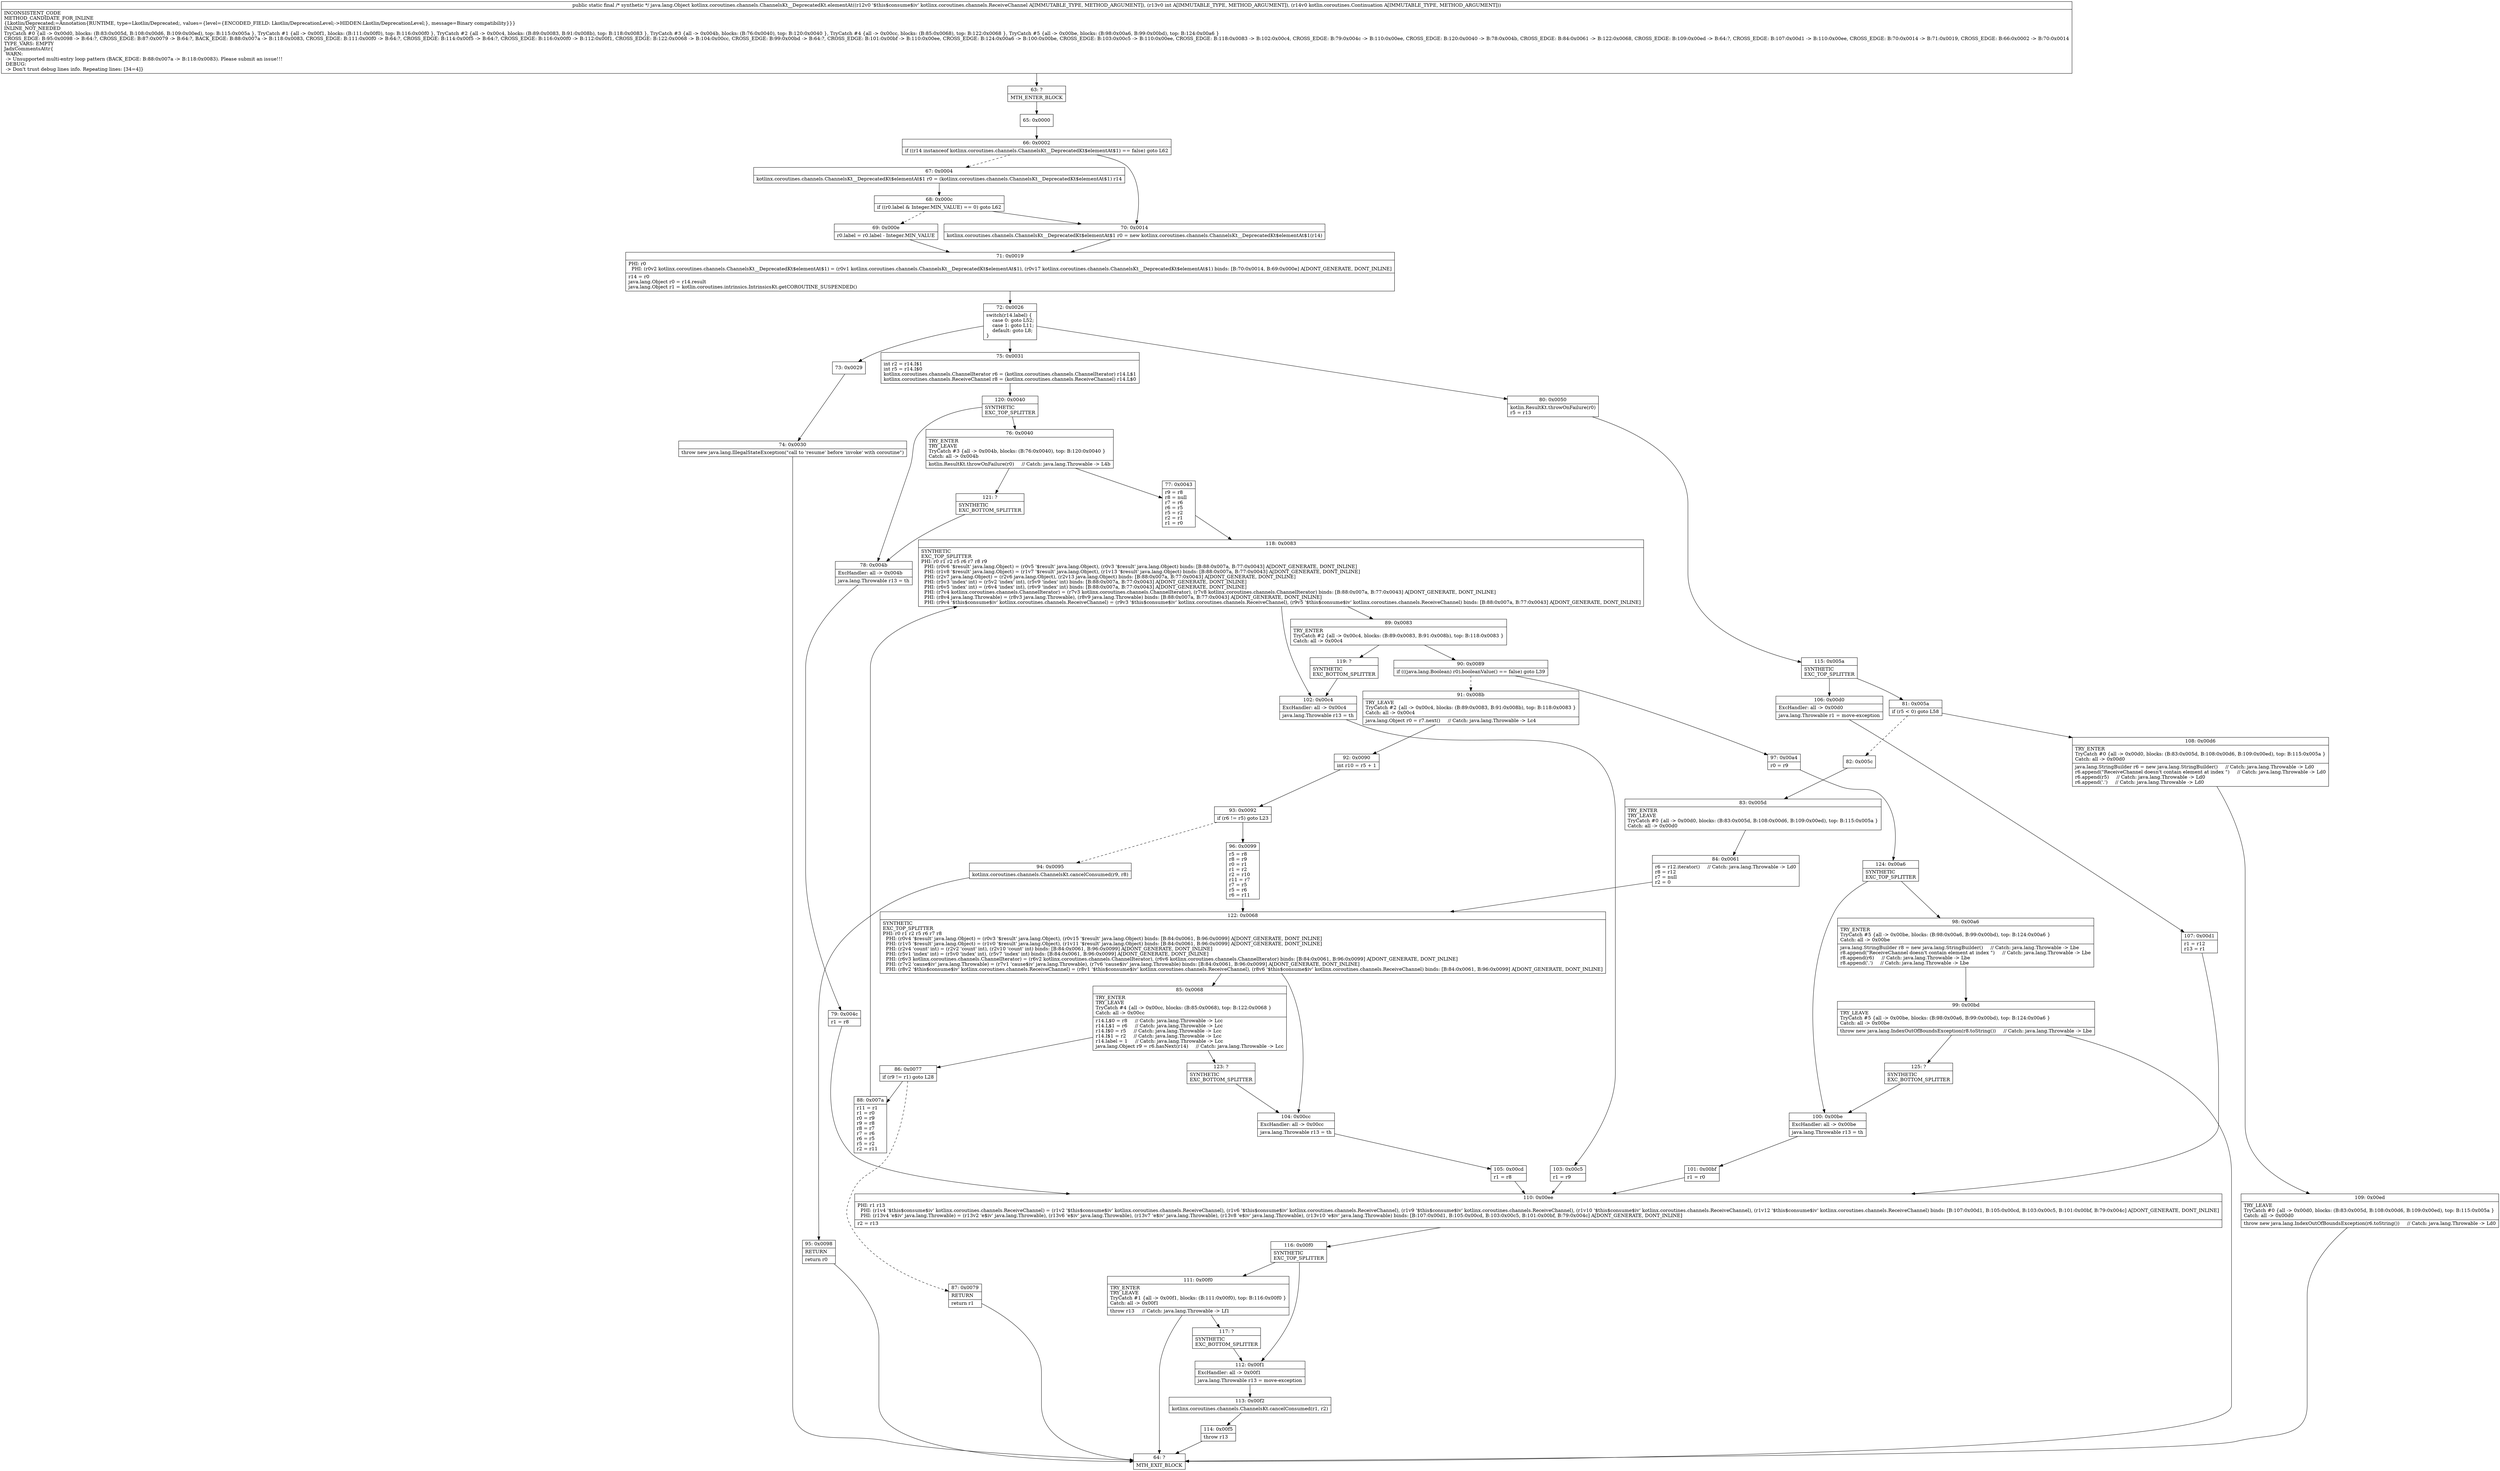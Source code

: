 digraph "CFG forkotlinx.coroutines.channels.ChannelsKt__DeprecatedKt.elementAt(Lkotlinx\/coroutines\/channels\/ReceiveChannel;ILkotlin\/coroutines\/Continuation;)Ljava\/lang\/Object;" {
Node_63 [shape=record,label="{63\:\ ?|MTH_ENTER_BLOCK\l}"];
Node_65 [shape=record,label="{65\:\ 0x0000}"];
Node_66 [shape=record,label="{66\:\ 0x0002|if ((r14 instanceof kotlinx.coroutines.channels.ChannelsKt__DeprecatedKt$elementAt$1) == false) goto L62\l}"];
Node_67 [shape=record,label="{67\:\ 0x0004|kotlinx.coroutines.channels.ChannelsKt__DeprecatedKt$elementAt$1 r0 = (kotlinx.coroutines.channels.ChannelsKt__DeprecatedKt$elementAt$1) r14\l}"];
Node_68 [shape=record,label="{68\:\ 0x000c|if ((r0.label & Integer.MIN_VALUE) == 0) goto L62\l}"];
Node_69 [shape=record,label="{69\:\ 0x000e|r0.label = r0.label \- Integer.MIN_VALUE\l}"];
Node_71 [shape=record,label="{71\:\ 0x0019|PHI: r0 \l  PHI: (r0v2 kotlinx.coroutines.channels.ChannelsKt__DeprecatedKt$elementAt$1) = (r0v1 kotlinx.coroutines.channels.ChannelsKt__DeprecatedKt$elementAt$1), (r0v17 kotlinx.coroutines.channels.ChannelsKt__DeprecatedKt$elementAt$1) binds: [B:70:0x0014, B:69:0x000e] A[DONT_GENERATE, DONT_INLINE]\l|r14 = r0\ljava.lang.Object r0 = r14.result\ljava.lang.Object r1 = kotlin.coroutines.intrinsics.IntrinsicsKt.getCOROUTINE_SUSPENDED()\l}"];
Node_72 [shape=record,label="{72\:\ 0x0026|switch(r14.label) \{\l    case 0: goto L52;\l    case 1: goto L11;\l    default: goto L8;\l\}\l}"];
Node_73 [shape=record,label="{73\:\ 0x0029}"];
Node_74 [shape=record,label="{74\:\ 0x0030|throw new java.lang.IllegalStateException(\"call to 'resume' before 'invoke' with coroutine\")\l}"];
Node_64 [shape=record,label="{64\:\ ?|MTH_EXIT_BLOCK\l}"];
Node_75 [shape=record,label="{75\:\ 0x0031|int r2 = r14.I$1\lint r5 = r14.I$0\lkotlinx.coroutines.channels.ChannelIterator r6 = (kotlinx.coroutines.channels.ChannelIterator) r14.L$1\lkotlinx.coroutines.channels.ReceiveChannel r8 = (kotlinx.coroutines.channels.ReceiveChannel) r14.L$0\l}"];
Node_120 [shape=record,label="{120\:\ 0x0040|SYNTHETIC\lEXC_TOP_SPLITTER\l}"];
Node_76 [shape=record,label="{76\:\ 0x0040|TRY_ENTER\lTRY_LEAVE\lTryCatch #3 \{all \-\> 0x004b, blocks: (B:76:0x0040), top: B:120:0x0040 \}\lCatch: all \-\> 0x004b\l|kotlin.ResultKt.throwOnFailure(r0)     \/\/ Catch: java.lang.Throwable \-\> L4b\l}"];
Node_77 [shape=record,label="{77\:\ 0x0043|r9 = r8\lr8 = null\lr7 = r6\lr6 = r5\lr5 = r2\lr2 = r1\lr1 = r0\l}"];
Node_118 [shape=record,label="{118\:\ 0x0083|SYNTHETIC\lEXC_TOP_SPLITTER\lPHI: r0 r1 r2 r5 r6 r7 r8 r9 \l  PHI: (r0v6 '$result' java.lang.Object) = (r0v5 '$result' java.lang.Object), (r0v3 '$result' java.lang.Object) binds: [B:88:0x007a, B:77:0x0043] A[DONT_GENERATE, DONT_INLINE]\l  PHI: (r1v8 '$result' java.lang.Object) = (r1v7 '$result' java.lang.Object), (r1v13 '$result' java.lang.Object) binds: [B:88:0x007a, B:77:0x0043] A[DONT_GENERATE, DONT_INLINE]\l  PHI: (r2v7 java.lang.Object) = (r2v6 java.lang.Object), (r2v13 java.lang.Object) binds: [B:88:0x007a, B:77:0x0043] A[DONT_GENERATE, DONT_INLINE]\l  PHI: (r5v3 'index' int) = (r5v2 'index' int), (r5v9 'index' int) binds: [B:88:0x007a, B:77:0x0043] A[DONT_GENERATE, DONT_INLINE]\l  PHI: (r6v5 'index' int) = (r6v4 'index' int), (r6v9 'index' int) binds: [B:88:0x007a, B:77:0x0043] A[DONT_GENERATE, DONT_INLINE]\l  PHI: (r7v4 kotlinx.coroutines.channels.ChannelIterator) = (r7v3 kotlinx.coroutines.channels.ChannelIterator), (r7v8 kotlinx.coroutines.channels.ChannelIterator) binds: [B:88:0x007a, B:77:0x0043] A[DONT_GENERATE, DONT_INLINE]\l  PHI: (r8v4 java.lang.Throwable) = (r8v3 java.lang.Throwable), (r8v9 java.lang.Throwable) binds: [B:88:0x007a, B:77:0x0043] A[DONT_GENERATE, DONT_INLINE]\l  PHI: (r9v4 '$this$consume$iv' kotlinx.coroutines.channels.ReceiveChannel) = (r9v3 '$this$consume$iv' kotlinx.coroutines.channels.ReceiveChannel), (r9v5 '$this$consume$iv' kotlinx.coroutines.channels.ReceiveChannel) binds: [B:88:0x007a, B:77:0x0043] A[DONT_GENERATE, DONT_INLINE]\l}"];
Node_89 [shape=record,label="{89\:\ 0x0083|TRY_ENTER\lTryCatch #2 \{all \-\> 0x00c4, blocks: (B:89:0x0083, B:91:0x008b), top: B:118:0x0083 \}\lCatch: all \-\> 0x00c4\l}"];
Node_90 [shape=record,label="{90\:\ 0x0089|if (((java.lang.Boolean) r0).booleanValue() == false) goto L39\l}"];
Node_91 [shape=record,label="{91\:\ 0x008b|TRY_LEAVE\lTryCatch #2 \{all \-\> 0x00c4, blocks: (B:89:0x0083, B:91:0x008b), top: B:118:0x0083 \}\lCatch: all \-\> 0x00c4\l|java.lang.Object r0 = r7.next()     \/\/ Catch: java.lang.Throwable \-\> Lc4\l}"];
Node_92 [shape=record,label="{92\:\ 0x0090|int r10 = r5 + 1\l}"];
Node_93 [shape=record,label="{93\:\ 0x0092|if (r6 != r5) goto L23\l}"];
Node_94 [shape=record,label="{94\:\ 0x0095|kotlinx.coroutines.channels.ChannelsKt.cancelConsumed(r9, r8)\l}"];
Node_95 [shape=record,label="{95\:\ 0x0098|RETURN\l|return r0\l}"];
Node_96 [shape=record,label="{96\:\ 0x0099|r5 = r8\lr8 = r9\lr0 = r1\lr1 = r2\lr2 = r10\lr11 = r7\lr7 = r5\lr5 = r6\lr6 = r11\l}"];
Node_122 [shape=record,label="{122\:\ 0x0068|SYNTHETIC\lEXC_TOP_SPLITTER\lPHI: r0 r1 r2 r5 r6 r7 r8 \l  PHI: (r0v4 '$result' java.lang.Object) = (r0v3 '$result' java.lang.Object), (r0v15 '$result' java.lang.Object) binds: [B:84:0x0061, B:96:0x0099] A[DONT_GENERATE, DONT_INLINE]\l  PHI: (r1v5 '$result' java.lang.Object) = (r1v0 '$result' java.lang.Object), (r1v11 '$result' java.lang.Object) binds: [B:84:0x0061, B:96:0x0099] A[DONT_GENERATE, DONT_INLINE]\l  PHI: (r2v4 'count' int) = (r2v2 'count' int), (r2v10 'count' int) binds: [B:84:0x0061, B:96:0x0099] A[DONT_GENERATE, DONT_INLINE]\l  PHI: (r5v1 'index' int) = (r5v0 'index' int), (r5v7 'index' int) binds: [B:84:0x0061, B:96:0x0099] A[DONT_GENERATE, DONT_INLINE]\l  PHI: (r6v3 kotlinx.coroutines.channels.ChannelIterator) = (r6v2 kotlinx.coroutines.channels.ChannelIterator), (r6v6 kotlinx.coroutines.channels.ChannelIterator) binds: [B:84:0x0061, B:96:0x0099] A[DONT_GENERATE, DONT_INLINE]\l  PHI: (r7v2 'cause$iv' java.lang.Throwable) = (r7v1 'cause$iv' java.lang.Throwable), (r7v6 'cause$iv' java.lang.Throwable) binds: [B:84:0x0061, B:96:0x0099] A[DONT_GENERATE, DONT_INLINE]\l  PHI: (r8v2 '$this$consume$iv' kotlinx.coroutines.channels.ReceiveChannel) = (r8v1 '$this$consume$iv' kotlinx.coroutines.channels.ReceiveChannel), (r8v6 '$this$consume$iv' kotlinx.coroutines.channels.ReceiveChannel) binds: [B:84:0x0061, B:96:0x0099] A[DONT_GENERATE, DONT_INLINE]\l}"];
Node_85 [shape=record,label="{85\:\ 0x0068|TRY_ENTER\lTRY_LEAVE\lTryCatch #4 \{all \-\> 0x00cc, blocks: (B:85:0x0068), top: B:122:0x0068 \}\lCatch: all \-\> 0x00cc\l|r14.L$0 = r8     \/\/ Catch: java.lang.Throwable \-\> Lcc\lr14.L$1 = r6     \/\/ Catch: java.lang.Throwable \-\> Lcc\lr14.I$0 = r5     \/\/ Catch: java.lang.Throwable \-\> Lcc\lr14.I$1 = r2     \/\/ Catch: java.lang.Throwable \-\> Lcc\lr14.label = 1     \/\/ Catch: java.lang.Throwable \-\> Lcc\ljava.lang.Object r9 = r6.hasNext(r14)     \/\/ Catch: java.lang.Throwable \-\> Lcc\l}"];
Node_86 [shape=record,label="{86\:\ 0x0077|if (r9 != r1) goto L28\l}"];
Node_87 [shape=record,label="{87\:\ 0x0079|RETURN\l|return r1\l}"];
Node_88 [shape=record,label="{88\:\ 0x007a|r11 = r1\lr1 = r0\lr0 = r9\lr9 = r8\lr8 = r7\lr7 = r6\lr6 = r5\lr5 = r2\lr2 = r11\l}"];
Node_123 [shape=record,label="{123\:\ ?|SYNTHETIC\lEXC_BOTTOM_SPLITTER\l}"];
Node_104 [shape=record,label="{104\:\ 0x00cc|ExcHandler: all \-\> 0x00cc\l|java.lang.Throwable r13 = th\l}"];
Node_105 [shape=record,label="{105\:\ 0x00cd|r1 = r8\l}"];
Node_110 [shape=record,label="{110\:\ 0x00ee|PHI: r1 r13 \l  PHI: (r1v4 '$this$consume$iv' kotlinx.coroutines.channels.ReceiveChannel) = (r1v2 '$this$consume$iv' kotlinx.coroutines.channels.ReceiveChannel), (r1v6 '$this$consume$iv' kotlinx.coroutines.channels.ReceiveChannel), (r1v9 '$this$consume$iv' kotlinx.coroutines.channels.ReceiveChannel), (r1v10 '$this$consume$iv' kotlinx.coroutines.channels.ReceiveChannel), (r1v12 '$this$consume$iv' kotlinx.coroutines.channels.ReceiveChannel) binds: [B:107:0x00d1, B:105:0x00cd, B:103:0x00c5, B:101:0x00bf, B:79:0x004c] A[DONT_GENERATE, DONT_INLINE]\l  PHI: (r13v4 'e$iv' java.lang.Throwable) = (r13v2 'e$iv' java.lang.Throwable), (r13v6 'e$iv' java.lang.Throwable), (r13v7 'e$iv' java.lang.Throwable), (r13v8 'e$iv' java.lang.Throwable), (r13v10 'e$iv' java.lang.Throwable) binds: [B:107:0x00d1, B:105:0x00cd, B:103:0x00c5, B:101:0x00bf, B:79:0x004c] A[DONT_GENERATE, DONT_INLINE]\l|r2 = r13\l}"];
Node_116 [shape=record,label="{116\:\ 0x00f0|SYNTHETIC\lEXC_TOP_SPLITTER\l}"];
Node_111 [shape=record,label="{111\:\ 0x00f0|TRY_ENTER\lTRY_LEAVE\lTryCatch #1 \{all \-\> 0x00f1, blocks: (B:111:0x00f0), top: B:116:0x00f0 \}\lCatch: all \-\> 0x00f1\l|throw r13     \/\/ Catch: java.lang.Throwable \-\> Lf1\l}"];
Node_117 [shape=record,label="{117\:\ ?|SYNTHETIC\lEXC_BOTTOM_SPLITTER\l}"];
Node_112 [shape=record,label="{112\:\ 0x00f1|ExcHandler: all \-\> 0x00f1\l|java.lang.Throwable r13 = move\-exception\l}"];
Node_113 [shape=record,label="{113\:\ 0x00f2|kotlinx.coroutines.channels.ChannelsKt.cancelConsumed(r1, r2)\l}"];
Node_114 [shape=record,label="{114\:\ 0x00f5|throw r13\l}"];
Node_97 [shape=record,label="{97\:\ 0x00a4|r0 = r9\l}"];
Node_124 [shape=record,label="{124\:\ 0x00a6|SYNTHETIC\lEXC_TOP_SPLITTER\l}"];
Node_98 [shape=record,label="{98\:\ 0x00a6|TRY_ENTER\lTryCatch #5 \{all \-\> 0x00be, blocks: (B:98:0x00a6, B:99:0x00bd), top: B:124:0x00a6 \}\lCatch: all \-\> 0x00be\l|java.lang.StringBuilder r8 = new java.lang.StringBuilder()     \/\/ Catch: java.lang.Throwable \-\> Lbe\lr8.append(\"ReceiveChannel doesn't contain element at index \")     \/\/ Catch: java.lang.Throwable \-\> Lbe\lr8.append(r6)     \/\/ Catch: java.lang.Throwable \-\> Lbe\lr8.append('.')     \/\/ Catch: java.lang.Throwable \-\> Lbe\l}"];
Node_99 [shape=record,label="{99\:\ 0x00bd|TRY_LEAVE\lTryCatch #5 \{all \-\> 0x00be, blocks: (B:98:0x00a6, B:99:0x00bd), top: B:124:0x00a6 \}\lCatch: all \-\> 0x00be\l|throw new java.lang.IndexOutOfBoundsException(r8.toString())     \/\/ Catch: java.lang.Throwable \-\> Lbe\l}"];
Node_125 [shape=record,label="{125\:\ ?|SYNTHETIC\lEXC_BOTTOM_SPLITTER\l}"];
Node_100 [shape=record,label="{100\:\ 0x00be|ExcHandler: all \-\> 0x00be\l|java.lang.Throwable r13 = th\l}"];
Node_101 [shape=record,label="{101\:\ 0x00bf|r1 = r0\l}"];
Node_119 [shape=record,label="{119\:\ ?|SYNTHETIC\lEXC_BOTTOM_SPLITTER\l}"];
Node_102 [shape=record,label="{102\:\ 0x00c4|ExcHandler: all \-\> 0x00c4\l|java.lang.Throwable r13 = th\l}"];
Node_103 [shape=record,label="{103\:\ 0x00c5|r1 = r9\l}"];
Node_121 [shape=record,label="{121\:\ ?|SYNTHETIC\lEXC_BOTTOM_SPLITTER\l}"];
Node_78 [shape=record,label="{78\:\ 0x004b|ExcHandler: all \-\> 0x004b\l|java.lang.Throwable r13 = th\l}"];
Node_79 [shape=record,label="{79\:\ 0x004c|r1 = r8\l}"];
Node_80 [shape=record,label="{80\:\ 0x0050|kotlin.ResultKt.throwOnFailure(r0)\lr5 = r13\l}"];
Node_115 [shape=record,label="{115\:\ 0x005a|SYNTHETIC\lEXC_TOP_SPLITTER\l}"];
Node_81 [shape=record,label="{81\:\ 0x005a|if (r5 \< 0) goto L58\l}"];
Node_82 [shape=record,label="{82\:\ 0x005c}"];
Node_83 [shape=record,label="{83\:\ 0x005d|TRY_ENTER\lTRY_LEAVE\lTryCatch #0 \{all \-\> 0x00d0, blocks: (B:83:0x005d, B:108:0x00d6, B:109:0x00ed), top: B:115:0x005a \}\lCatch: all \-\> 0x00d0\l}"];
Node_84 [shape=record,label="{84\:\ 0x0061|r6 = r12.iterator()     \/\/ Catch: java.lang.Throwable \-\> Ld0\lr8 = r12\lr7 = null\lr2 = 0\l}"];
Node_108 [shape=record,label="{108\:\ 0x00d6|TRY_ENTER\lTryCatch #0 \{all \-\> 0x00d0, blocks: (B:83:0x005d, B:108:0x00d6, B:109:0x00ed), top: B:115:0x005a \}\lCatch: all \-\> 0x00d0\l|java.lang.StringBuilder r6 = new java.lang.StringBuilder()     \/\/ Catch: java.lang.Throwable \-\> Ld0\lr6.append(\"ReceiveChannel doesn't contain element at index \")     \/\/ Catch: java.lang.Throwable \-\> Ld0\lr6.append(r5)     \/\/ Catch: java.lang.Throwable \-\> Ld0\lr6.append('.')     \/\/ Catch: java.lang.Throwable \-\> Ld0\l}"];
Node_109 [shape=record,label="{109\:\ 0x00ed|TRY_LEAVE\lTryCatch #0 \{all \-\> 0x00d0, blocks: (B:83:0x005d, B:108:0x00d6, B:109:0x00ed), top: B:115:0x005a \}\lCatch: all \-\> 0x00d0\l|throw new java.lang.IndexOutOfBoundsException(r6.toString())     \/\/ Catch: java.lang.Throwable \-\> Ld0\l}"];
Node_106 [shape=record,label="{106\:\ 0x00d0|ExcHandler: all \-\> 0x00d0\l|java.lang.Throwable r1 = move\-exception\l}"];
Node_107 [shape=record,label="{107\:\ 0x00d1|r1 = r12\lr13 = r1\l}"];
Node_70 [shape=record,label="{70\:\ 0x0014|kotlinx.coroutines.channels.ChannelsKt__DeprecatedKt$elementAt$1 r0 = new kotlinx.coroutines.channels.ChannelsKt__DeprecatedKt$elementAt$1(r14)\l}"];
MethodNode[shape=record,label="{public static final \/* synthetic *\/ java.lang.Object kotlinx.coroutines.channels.ChannelsKt__DeprecatedKt.elementAt((r12v0 '$this$consume$iv' kotlinx.coroutines.channels.ReceiveChannel A[IMMUTABLE_TYPE, METHOD_ARGUMENT]), (r13v0 int A[IMMUTABLE_TYPE, METHOD_ARGUMENT]), (r14v0 kotlin.coroutines.Continuation A[IMMUTABLE_TYPE, METHOD_ARGUMENT]))  | INCONSISTENT_CODE\lMETHOD_CANDIDATE_FOR_INLINE\l\{Lkotlin\/Deprecated;=Annotation\{RUNTIME, type=Lkotlin\/Deprecated;, values=\{level=\{ENCODED_FIELD: Lkotlin\/DeprecationLevel;\-\>HIDDEN:Lkotlin\/DeprecationLevel;\}, message=Binary compatibility\}\}\}\lINLINE_NOT_NEEDED\lTryCatch #0 \{all \-\> 0x00d0, blocks: (B:83:0x005d, B:108:0x00d6, B:109:0x00ed), top: B:115:0x005a \}, TryCatch #1 \{all \-\> 0x00f1, blocks: (B:111:0x00f0), top: B:116:0x00f0 \}, TryCatch #2 \{all \-\> 0x00c4, blocks: (B:89:0x0083, B:91:0x008b), top: B:118:0x0083 \}, TryCatch #3 \{all \-\> 0x004b, blocks: (B:76:0x0040), top: B:120:0x0040 \}, TryCatch #4 \{all \-\> 0x00cc, blocks: (B:85:0x0068), top: B:122:0x0068 \}, TryCatch #5 \{all \-\> 0x00be, blocks: (B:98:0x00a6, B:99:0x00bd), top: B:124:0x00a6 \}\lCROSS_EDGE: B:95:0x0098 \-\> B:64:?, CROSS_EDGE: B:87:0x0079 \-\> B:64:?, BACK_EDGE: B:88:0x007a \-\> B:118:0x0083, CROSS_EDGE: B:111:0x00f0 \-\> B:64:?, CROSS_EDGE: B:114:0x00f5 \-\> B:64:?, CROSS_EDGE: B:116:0x00f0 \-\> B:112:0x00f1, CROSS_EDGE: B:122:0x0068 \-\> B:104:0x00cc, CROSS_EDGE: B:99:0x00bd \-\> B:64:?, CROSS_EDGE: B:101:0x00bf \-\> B:110:0x00ee, CROSS_EDGE: B:124:0x00a6 \-\> B:100:0x00be, CROSS_EDGE: B:103:0x00c5 \-\> B:110:0x00ee, CROSS_EDGE: B:118:0x0083 \-\> B:102:0x00c4, CROSS_EDGE: B:79:0x004c \-\> B:110:0x00ee, CROSS_EDGE: B:120:0x0040 \-\> B:78:0x004b, CROSS_EDGE: B:84:0x0061 \-\> B:122:0x0068, CROSS_EDGE: B:109:0x00ed \-\> B:64:?, CROSS_EDGE: B:107:0x00d1 \-\> B:110:0x00ee, CROSS_EDGE: B:70:0x0014 \-\> B:71:0x0019, CROSS_EDGE: B:66:0x0002 \-\> B:70:0x0014\lTYPE_VARS: EMPTY\lJadxCommentsAttr\{\l WARN: \l \-\> Unsupported multi\-entry loop pattern (BACK_EDGE: B:88:0x007a \-\> B:118:0x0083). Please submit an issue!!!\l DEBUG: \l \-\> Don't trust debug lines info. Repeating lines: [34=4]\}\l}"];
MethodNode -> Node_63;Node_63 -> Node_65;
Node_65 -> Node_66;
Node_66 -> Node_67[style=dashed];
Node_66 -> Node_70;
Node_67 -> Node_68;
Node_68 -> Node_69[style=dashed];
Node_68 -> Node_70;
Node_69 -> Node_71;
Node_71 -> Node_72;
Node_72 -> Node_73;
Node_72 -> Node_75;
Node_72 -> Node_80;
Node_73 -> Node_74;
Node_74 -> Node_64;
Node_75 -> Node_120;
Node_120 -> Node_76;
Node_120 -> Node_78;
Node_76 -> Node_77;
Node_76 -> Node_121;
Node_77 -> Node_118;
Node_118 -> Node_89;
Node_118 -> Node_102;
Node_89 -> Node_90;
Node_89 -> Node_119;
Node_90 -> Node_91[style=dashed];
Node_90 -> Node_97;
Node_91 -> Node_92;
Node_92 -> Node_93;
Node_93 -> Node_94[style=dashed];
Node_93 -> Node_96;
Node_94 -> Node_95;
Node_95 -> Node_64;
Node_96 -> Node_122;
Node_122 -> Node_85;
Node_122 -> Node_104;
Node_85 -> Node_86;
Node_85 -> Node_123;
Node_86 -> Node_87[style=dashed];
Node_86 -> Node_88;
Node_87 -> Node_64;
Node_88 -> Node_118;
Node_123 -> Node_104;
Node_104 -> Node_105;
Node_105 -> Node_110;
Node_110 -> Node_116;
Node_116 -> Node_111;
Node_116 -> Node_112;
Node_111 -> Node_64;
Node_111 -> Node_117;
Node_117 -> Node_112;
Node_112 -> Node_113;
Node_113 -> Node_114;
Node_114 -> Node_64;
Node_97 -> Node_124;
Node_124 -> Node_98;
Node_124 -> Node_100;
Node_98 -> Node_99;
Node_99 -> Node_64;
Node_99 -> Node_125;
Node_125 -> Node_100;
Node_100 -> Node_101;
Node_101 -> Node_110;
Node_119 -> Node_102;
Node_102 -> Node_103;
Node_103 -> Node_110;
Node_121 -> Node_78;
Node_78 -> Node_79;
Node_79 -> Node_110;
Node_80 -> Node_115;
Node_115 -> Node_81;
Node_115 -> Node_106;
Node_81 -> Node_82[style=dashed];
Node_81 -> Node_108;
Node_82 -> Node_83;
Node_83 -> Node_84;
Node_84 -> Node_122;
Node_108 -> Node_109;
Node_109 -> Node_64;
Node_106 -> Node_107;
Node_107 -> Node_110;
Node_70 -> Node_71;
}

